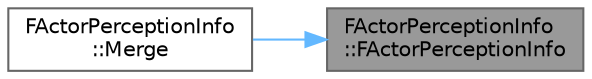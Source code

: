 digraph "FActorPerceptionInfo::FActorPerceptionInfo"
{
 // INTERACTIVE_SVG=YES
 // LATEX_PDF_SIZE
  bgcolor="transparent";
  edge [fontname=Helvetica,fontsize=10,labelfontname=Helvetica,labelfontsize=10];
  node [fontname=Helvetica,fontsize=10,shape=box,height=0.2,width=0.4];
  rankdir="RL";
  Node1 [id="Node000001",label="FActorPerceptionInfo\l::FActorPerceptionInfo",height=0.2,width=0.4,color="gray40", fillcolor="grey60", style="filled", fontcolor="black",tooltip=" "];
  Node1 -> Node2 [id="edge1_Node000001_Node000002",dir="back",color="steelblue1",style="solid",tooltip=" "];
  Node2 [id="Node000002",label="FActorPerceptionInfo\l::Merge",height=0.2,width=0.4,color="grey40", fillcolor="white", style="filled",URL="$d4/d25/structFActorPerceptionInfo.html#a7923a2a616cbf4e475a6bb57cf02f3c5",tooltip="takes all \"newer\" info from Other and absorbs it"];
}
